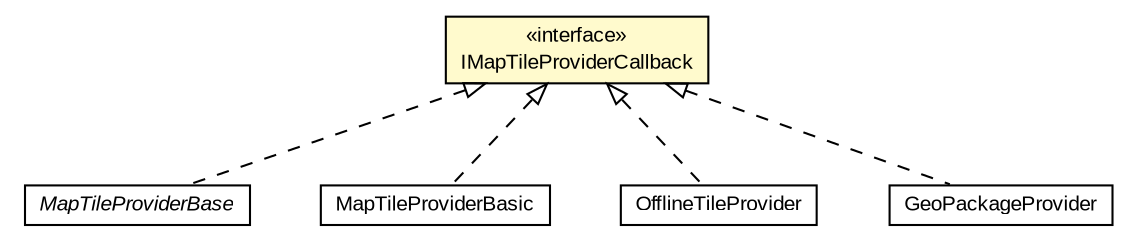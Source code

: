 #!/usr/local/bin/dot
#
# Class diagram 
# Generated by UMLGraph version R5_6-24-gf6e263 (http://www.umlgraph.org/)
#

digraph G {
	edge [fontname="arial",fontsize=10,labelfontname="arial",labelfontsize=10];
	node [fontname="arial",fontsize=10,shape=plaintext];
	nodesep=0.25;
	ranksep=0.5;
	// org.osmdroid.tileprovider.IMapTileProviderCallback
	c103200 [label=<<table title="org.osmdroid.tileprovider.IMapTileProviderCallback" border="0" cellborder="1" cellspacing="0" cellpadding="2" port="p" bgcolor="lemonChiffon" href="./IMapTileProviderCallback.html">
		<tr><td><table border="0" cellspacing="0" cellpadding="1">
<tr><td align="center" balign="center"> &#171;interface&#187; </td></tr>
<tr><td align="center" balign="center"> IMapTileProviderCallback </td></tr>
		</table></td></tr>
		</table>>, URL="./IMapTileProviderCallback.html", fontname="arial", fontcolor="black", fontsize=10.0];
	// org.osmdroid.tileprovider.MapTileProviderBase
	c103208 [label=<<table title="org.osmdroid.tileprovider.MapTileProviderBase" border="0" cellborder="1" cellspacing="0" cellpadding="2" port="p" href="./MapTileProviderBase.html">
		<tr><td><table border="0" cellspacing="0" cellpadding="1">
<tr><td align="center" balign="center"><font face="arial italic"> MapTileProviderBase </font></td></tr>
		</table></td></tr>
		</table>>, URL="./MapTileProviderBase.html", fontname="arial", fontcolor="black", fontsize=10.0];
	// org.osmdroid.tileprovider.MapTileProviderBasic
	c103209 [label=<<table title="org.osmdroid.tileprovider.MapTileProviderBasic" border="0" cellborder="1" cellspacing="0" cellpadding="2" port="p" href="./MapTileProviderBasic.html">
		<tr><td><table border="0" cellspacing="0" cellpadding="1">
<tr><td align="center" balign="center"> MapTileProviderBasic </td></tr>
		</table></td></tr>
		</table>>, URL="./MapTileProviderBasic.html", fontname="arial", fontcolor="black", fontsize=10.0];
	// org.osmdroid.tileprovider.modules.OfflineTileProvider
	c103236 [label=<<table title="org.osmdroid.tileprovider.modules.OfflineTileProvider" border="0" cellborder="1" cellspacing="0" cellpadding="2" port="p" href="./modules/OfflineTileProvider.html">
		<tr><td><table border="0" cellspacing="0" cellpadding="1">
<tr><td align="center" balign="center"> OfflineTileProvider </td></tr>
		</table></td></tr>
		</table>>, URL="./modules/OfflineTileProvider.html", fontname="arial", fontcolor="black", fontsize=10.0];
	// org.osmdroid.gpkg.tiles.raster.GeoPackageProvider
	c103438 [label=<<table title="org.osmdroid.gpkg.tiles.raster.GeoPackageProvider" border="0" cellborder="1" cellspacing="0" cellpadding="2" port="p" href="../gpkg/tiles/raster/GeoPackageProvider.html">
		<tr><td><table border="0" cellspacing="0" cellpadding="1">
<tr><td align="center" balign="center"> GeoPackageProvider </td></tr>
		</table></td></tr>
		</table>>, URL="../gpkg/tiles/raster/GeoPackageProvider.html", fontname="arial", fontcolor="black", fontsize=10.0];
	//org.osmdroid.tileprovider.MapTileProviderBase implements org.osmdroid.tileprovider.IMapTileProviderCallback
	c103200:p -> c103208:p [dir=back,arrowtail=empty,style=dashed];
	//org.osmdroid.tileprovider.MapTileProviderBasic implements org.osmdroid.tileprovider.IMapTileProviderCallback
	c103200:p -> c103209:p [dir=back,arrowtail=empty,style=dashed];
	//org.osmdroid.tileprovider.modules.OfflineTileProvider implements org.osmdroid.tileprovider.IMapTileProviderCallback
	c103200:p -> c103236:p [dir=back,arrowtail=empty,style=dashed];
	//org.osmdroid.gpkg.tiles.raster.GeoPackageProvider implements org.osmdroid.tileprovider.IMapTileProviderCallback
	c103200:p -> c103438:p [dir=back,arrowtail=empty,style=dashed];
}

